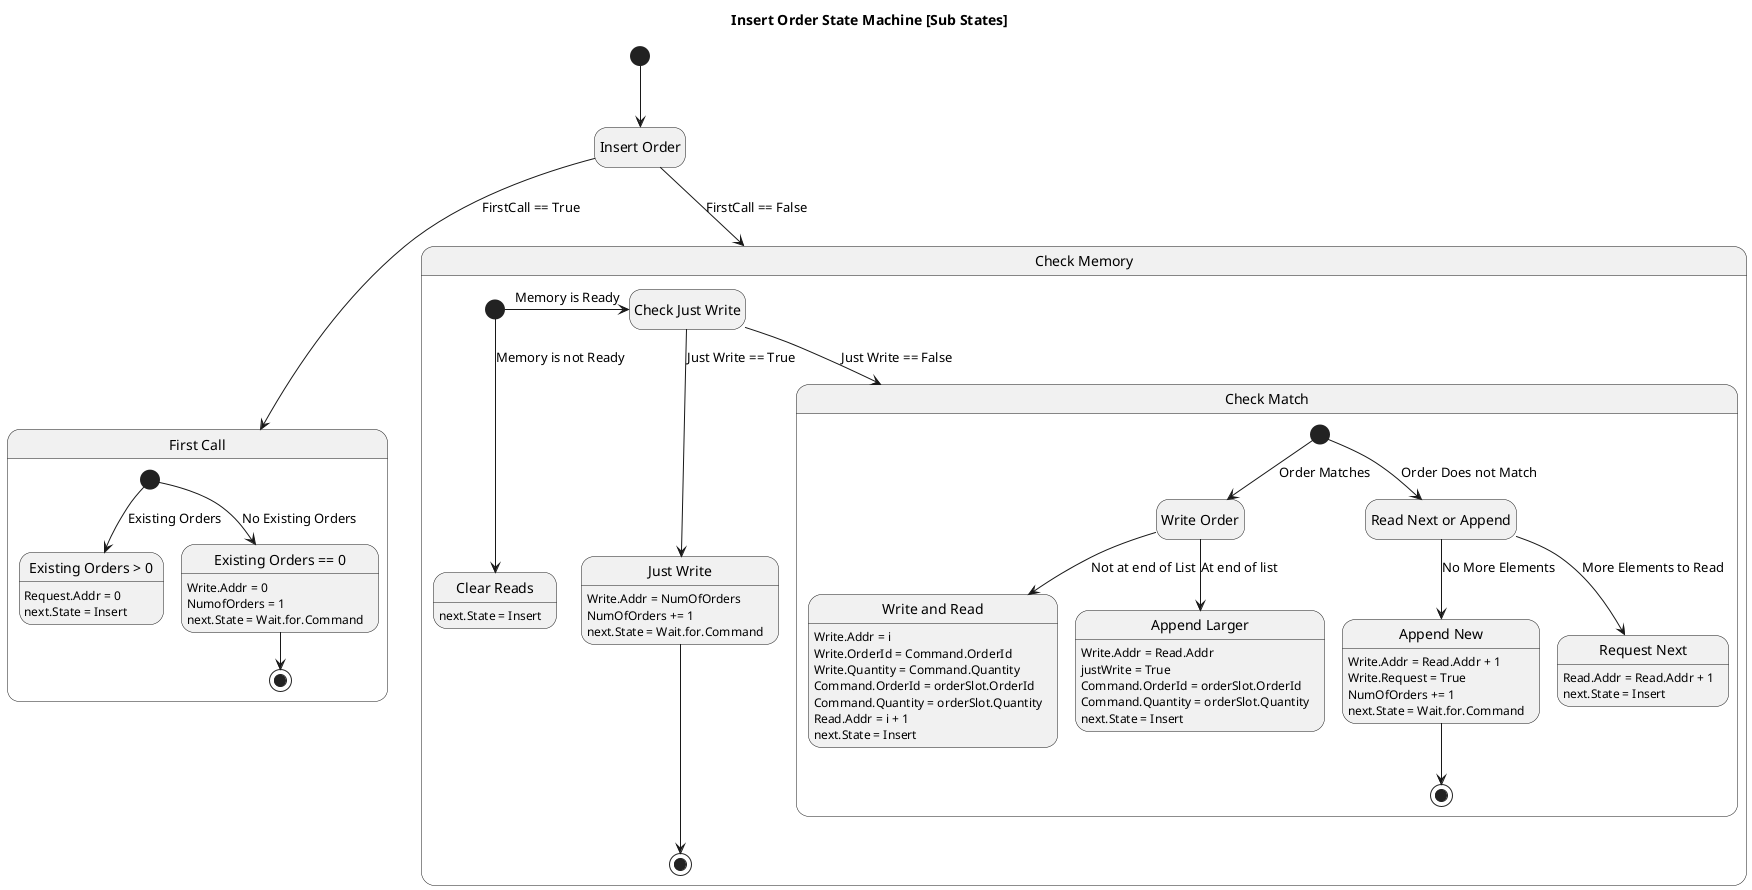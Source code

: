 @startuml Insert_Order
hide empty description

title Insert Order State Machine [Sub States]


[*] --> insert_order

state "Insert Order" as insert_order

insert_order --> first_call: FirstCall == True

state "First Call" as first_call {
    state "Existing Orders > 0" as existing_orders_gt_0: Request.Addr = 0
    state "Existing Orders > 0" as existing_orders_gt_0: next.State = Insert
    state "Existing Orders == 0" as existing_orders_eg_0: Write.Addr = 0
    state "Existing Orders == 0" as existing_orders_eg_0: NumofOrders = 1
    state "Existing Orders == 0" as existing_orders_eg_0: next.State = Wait.for.Command

    [*] --> existing_orders_gt_0: Existing Orders
    [*] --> existing_orders_eg_0: No Existing Orders
'    existing_orders_gt_0 --> insert_order
    existing_orders_eg_0 --> [*]
}

insert_order --> check_memory: FirstCall == False

state "Check Memory" as check_memory {

    state "Clear Reads" as clear_reads: next.State = Insert
    state "Check Just Write" as check_just_write

    state "Just Write" as just_write: Write.Addr = NumOfOrders
    just_write: NumOfOrders += 1
    just_write: next.State = Wait.for.Command

    [*] --> clear_reads: Memory is not Ready
    'clear_reads --> insert_order
    [*] -> check_just_write: Memory is Ready

    check_just_write --> just_write: Just Write == True
    just_write --> [*]
    check_just_write --> check_match: Just Write == False

    ' Check Match
    state "Check Match" as check_match {
        state "Write Order" as write_order
        state "Write and Read" as write_and_read: Write.Addr = i
        write_and_read:  Write.OrderId = Command.OrderId
        write_and_read:  Write.Quantity = Command.Quantity
        write_and_read:  Command.OrderId = orderSlot.OrderId
        write_and_read:  Command.Quantity = orderSlot.Quantity
        write_and_read: Read.Addr = i + 1
        write_and_read: next.State = Insert
        state "Append Larger" as append_larger: Write.Addr = Read.Addr
        append_larger: justWrite = True
        append_larger: Command.OrderId = orderSlot.OrderId
        append_larger: Command.Quantity = orderSlot.Quantity
        append_larger: next.State = Insert

        state "Read Next or Append" as read_next
        state "Append New" as append_new: Write.Addr = Read.Addr + 1
        append_new: Write.Request = True
        append_new: NumOfOrders += 1
        append_new: next.State = Wait.for.Command
        state "Request Next" as request_next: Read.Addr = Read.Addr + 1
        request_next: next.State = Insert

        ' Check Match
        [*] --> write_order: Order Matches
        write_order --> write_and_read: Not at end of List
        write_order --> append_larger: At end of list
'        append_larger --> [*]

        [*] --> read_next: Order Does not Match

        read_next --> append_new: No More Elements
        read_next --> request_next: More Elements to Read
        append_new --> [*]
    }
}

@enduml